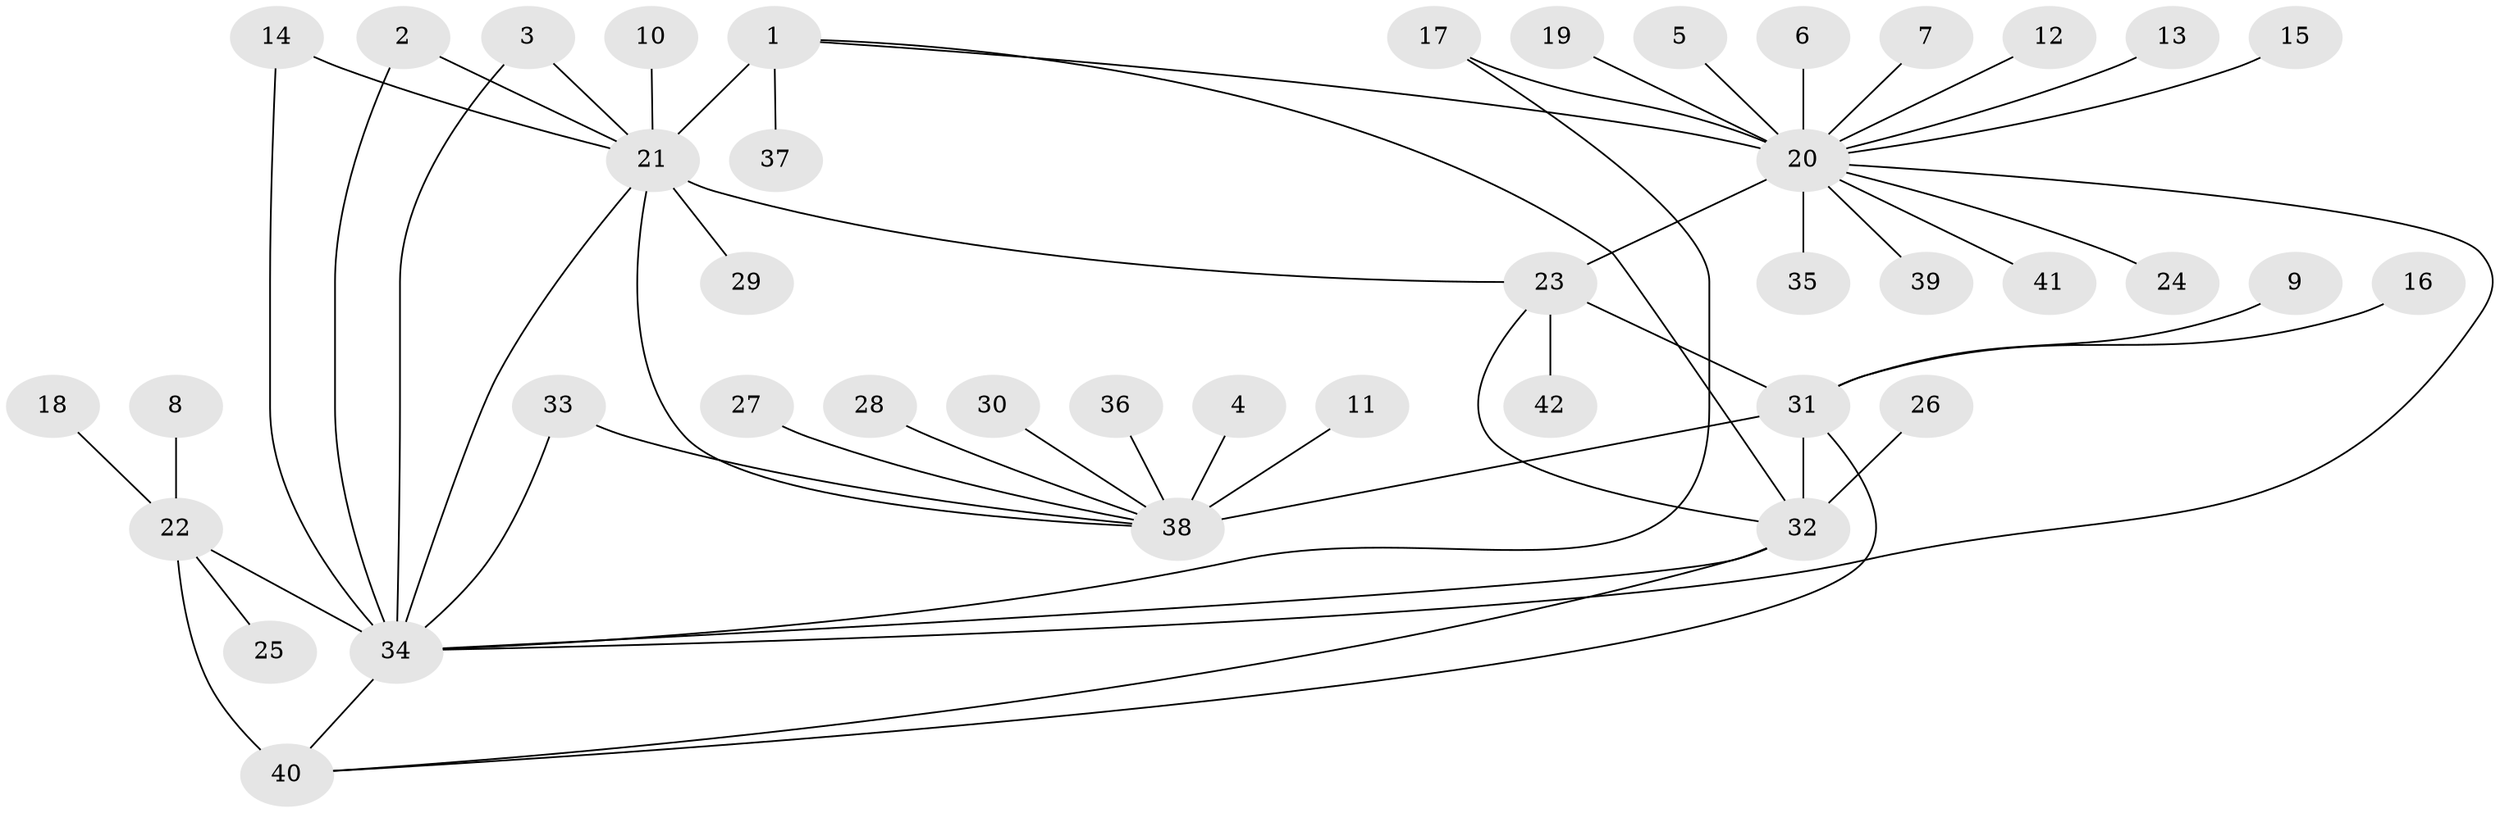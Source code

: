 // original degree distribution, {5: 0.047619047619047616, 7: 0.047619047619047616, 10: 0.009523809523809525, 4: 0.0380952380952381, 6: 0.05714285714285714, 16: 0.009523809523809525, 15: 0.009523809523809525, 8: 0.02857142857142857, 11: 0.01904761904761905, 2: 0.1523809523809524, 1: 0.5714285714285714, 3: 0.009523809523809525}
// Generated by graph-tools (version 1.1) at 2025/37/03/04/25 23:37:42]
// undirected, 42 vertices, 55 edges
graph export_dot {
  node [color=gray90,style=filled];
  1;
  2;
  3;
  4;
  5;
  6;
  7;
  8;
  9;
  10;
  11;
  12;
  13;
  14;
  15;
  16;
  17;
  18;
  19;
  20;
  21;
  22;
  23;
  24;
  25;
  26;
  27;
  28;
  29;
  30;
  31;
  32;
  33;
  34;
  35;
  36;
  37;
  38;
  39;
  40;
  41;
  42;
  1 -- 20 [weight=1.0];
  1 -- 21 [weight=4.0];
  1 -- 32 [weight=1.0];
  1 -- 37 [weight=1.0];
  2 -- 21 [weight=1.0];
  2 -- 34 [weight=1.0];
  3 -- 21 [weight=1.0];
  3 -- 34 [weight=1.0];
  4 -- 38 [weight=1.0];
  5 -- 20 [weight=1.0];
  6 -- 20 [weight=1.0];
  7 -- 20 [weight=1.0];
  8 -- 22 [weight=1.0];
  9 -- 31 [weight=1.0];
  10 -- 21 [weight=1.0];
  11 -- 38 [weight=1.0];
  12 -- 20 [weight=1.0];
  13 -- 20 [weight=1.0];
  14 -- 21 [weight=1.0];
  14 -- 34 [weight=1.0];
  15 -- 20 [weight=1.0];
  16 -- 31 [weight=1.0];
  17 -- 20 [weight=1.0];
  17 -- 34 [weight=1.0];
  18 -- 22 [weight=1.0];
  19 -- 20 [weight=1.0];
  20 -- 23 [weight=4.0];
  20 -- 24 [weight=1.0];
  20 -- 34 [weight=1.0];
  20 -- 35 [weight=1.0];
  20 -- 39 [weight=1.0];
  20 -- 41 [weight=1.0];
  21 -- 23 [weight=1.0];
  21 -- 29 [weight=1.0];
  21 -- 34 [weight=1.0];
  21 -- 38 [weight=1.0];
  22 -- 25 [weight=1.0];
  22 -- 34 [weight=2.0];
  22 -- 40 [weight=4.0];
  23 -- 31 [weight=1.0];
  23 -- 32 [weight=1.0];
  23 -- 42 [weight=1.0];
  26 -- 32 [weight=6.0];
  27 -- 38 [weight=1.0];
  28 -- 38 [weight=1.0];
  30 -- 38 [weight=1.0];
  31 -- 32 [weight=1.0];
  31 -- 38 [weight=4.0];
  31 -- 40 [weight=1.0];
  32 -- 34 [weight=1.0];
  32 -- 40 [weight=1.0];
  33 -- 34 [weight=1.0];
  33 -- 38 [weight=1.0];
  34 -- 40 [weight=2.0];
  36 -- 38 [weight=1.0];
}
